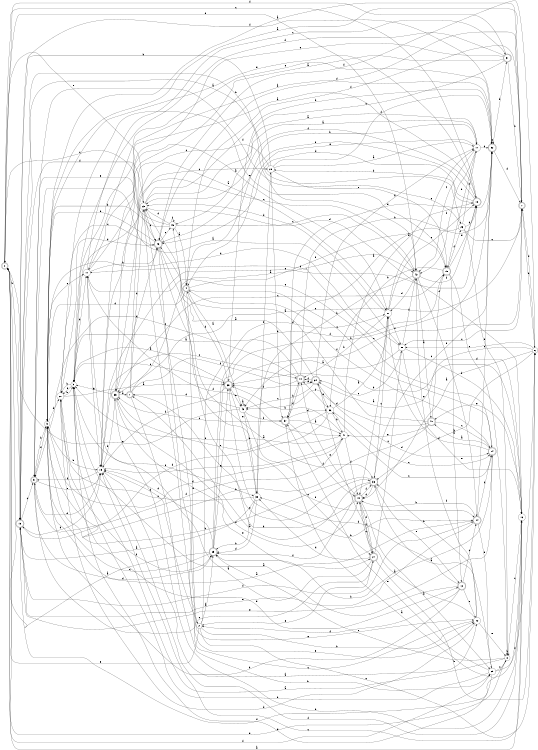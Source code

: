 digraph n38_3 {
__start0 [label="" shape="none"];

rankdir=LR;
size="8,5";

s0 [style="rounded,filled", color="black", fillcolor="white" shape="doublecircle", label="0"];
s1 [style="rounded,filled", color="black", fillcolor="white" shape="doublecircle", label="1"];
s2 [style="filled", color="black", fillcolor="white" shape="circle", label="2"];
s3 [style="filled", color="black", fillcolor="white" shape="circle", label="3"];
s4 [style="rounded,filled", color="black", fillcolor="white" shape="doublecircle", label="4"];
s5 [style="rounded,filled", color="black", fillcolor="white" shape="doublecircle", label="5"];
s6 [style="filled", color="black", fillcolor="white" shape="circle", label="6"];
s7 [style="rounded,filled", color="black", fillcolor="white" shape="doublecircle", label="7"];
s8 [style="filled", color="black", fillcolor="white" shape="circle", label="8"];
s9 [style="filled", color="black", fillcolor="white" shape="circle", label="9"];
s10 [style="rounded,filled", color="black", fillcolor="white" shape="doublecircle", label="10"];
s11 [style="filled", color="black", fillcolor="white" shape="circle", label="11"];
s12 [style="rounded,filled", color="black", fillcolor="white" shape="doublecircle", label="12"];
s13 [style="rounded,filled", color="black", fillcolor="white" shape="doublecircle", label="13"];
s14 [style="rounded,filled", color="black", fillcolor="white" shape="doublecircle", label="14"];
s15 [style="rounded,filled", color="black", fillcolor="white" shape="doublecircle", label="15"];
s16 [style="filled", color="black", fillcolor="white" shape="circle", label="16"];
s17 [style="filled", color="black", fillcolor="white" shape="circle", label="17"];
s18 [style="rounded,filled", color="black", fillcolor="white" shape="doublecircle", label="18"];
s19 [style="filled", color="black", fillcolor="white" shape="circle", label="19"];
s20 [style="filled", color="black", fillcolor="white" shape="circle", label="20"];
s21 [style="filled", color="black", fillcolor="white" shape="circle", label="21"];
s22 [style="filled", color="black", fillcolor="white" shape="circle", label="22"];
s23 [style="filled", color="black", fillcolor="white" shape="circle", label="23"];
s24 [style="rounded,filled", color="black", fillcolor="white" shape="doublecircle", label="24"];
s25 [style="rounded,filled", color="black", fillcolor="white" shape="doublecircle", label="25"];
s26 [style="filled", color="black", fillcolor="white" shape="circle", label="26"];
s27 [style="rounded,filled", color="black", fillcolor="white" shape="doublecircle", label="27"];
s28 [style="filled", color="black", fillcolor="white" shape="circle", label="28"];
s29 [style="filled", color="black", fillcolor="white" shape="circle", label="29"];
s30 [style="filled", color="black", fillcolor="white" shape="circle", label="30"];
s31 [style="rounded,filled", color="black", fillcolor="white" shape="doublecircle", label="31"];
s32 [style="rounded,filled", color="black", fillcolor="white" shape="doublecircle", label="32"];
s33 [style="rounded,filled", color="black", fillcolor="white" shape="doublecircle", label="33"];
s34 [style="rounded,filled", color="black", fillcolor="white" shape="doublecircle", label="34"];
s35 [style="rounded,filled", color="black", fillcolor="white" shape="doublecircle", label="35"];
s36 [style="filled", color="black", fillcolor="white" shape="circle", label="36"];
s37 [style="rounded,filled", color="black", fillcolor="white" shape="doublecircle", label="37"];
s38 [style="filled", color="black", fillcolor="white" shape="circle", label="38"];
s39 [style="rounded,filled", color="black", fillcolor="white" shape="doublecircle", label="39"];
s40 [style="rounded,filled", color="black", fillcolor="white" shape="doublecircle", label="40"];
s41 [style="filled", color="black", fillcolor="white" shape="circle", label="41"];
s42 [style="rounded,filled", color="black", fillcolor="white" shape="doublecircle", label="42"];
s43 [style="filled", color="black", fillcolor="white" shape="circle", label="43"];
s44 [style="rounded,filled", color="black", fillcolor="white" shape="doublecircle", label="44"];
s45 [style="filled", color="black", fillcolor="white" shape="circle", label="45"];
s46 [style="rounded,filled", color="black", fillcolor="white" shape="doublecircle", label="46"];
s0 -> s16 [label="a"];
s0 -> s13 [label="b"];
s0 -> s46 [label="c"];
s0 -> s42 [label="d"];
s0 -> s23 [label="e"];
s0 -> s29 [label="f"];
s1 -> s42 [label="a"];
s1 -> s29 [label="b"];
s1 -> s28 [label="c"];
s1 -> s23 [label="d"];
s1 -> s33 [label="e"];
s1 -> s34 [label="f"];
s2 -> s25 [label="a"];
s2 -> s22 [label="b"];
s2 -> s6 [label="c"];
s2 -> s19 [label="d"];
s2 -> s0 [label="e"];
s2 -> s21 [label="f"];
s3 -> s21 [label="a"];
s3 -> s20 [label="b"];
s3 -> s39 [label="c"];
s3 -> s11 [label="d"];
s3 -> s38 [label="e"];
s3 -> s20 [label="f"];
s4 -> s43 [label="a"];
s4 -> s17 [label="b"];
s4 -> s14 [label="c"];
s4 -> s9 [label="d"];
s4 -> s2 [label="e"];
s4 -> s15 [label="f"];
s5 -> s30 [label="a"];
s5 -> s9 [label="b"];
s5 -> s27 [label="c"];
s5 -> s25 [label="d"];
s5 -> s19 [label="e"];
s5 -> s41 [label="f"];
s6 -> s44 [label="a"];
s6 -> s33 [label="b"];
s6 -> s30 [label="c"];
s6 -> s7 [label="d"];
s6 -> s34 [label="e"];
s6 -> s46 [label="f"];
s7 -> s9 [label="a"];
s7 -> s6 [label="b"];
s7 -> s30 [label="c"];
s7 -> s46 [label="d"];
s7 -> s35 [label="e"];
s7 -> s4 [label="f"];
s8 -> s3 [label="a"];
s8 -> s8 [label="b"];
s8 -> s16 [label="c"];
s8 -> s0 [label="d"];
s8 -> s25 [label="e"];
s8 -> s13 [label="f"];
s9 -> s7 [label="a"];
s9 -> s19 [label="b"];
s9 -> s11 [label="c"];
s9 -> s20 [label="d"];
s9 -> s18 [label="e"];
s9 -> s5 [label="f"];
s10 -> s3 [label="a"];
s10 -> s32 [label="b"];
s10 -> s5 [label="c"];
s10 -> s37 [label="d"];
s10 -> s34 [label="e"];
s10 -> s39 [label="f"];
s11 -> s21 [label="a"];
s11 -> s46 [label="b"];
s11 -> s31 [label="c"];
s11 -> s19 [label="d"];
s11 -> s32 [label="e"];
s11 -> s41 [label="f"];
s12 -> s3 [label="a"];
s12 -> s9 [label="b"];
s12 -> s24 [label="c"];
s12 -> s38 [label="d"];
s12 -> s22 [label="e"];
s12 -> s2 [label="f"];
s13 -> s42 [label="a"];
s13 -> s26 [label="b"];
s13 -> s5 [label="c"];
s13 -> s19 [label="d"];
s13 -> s14 [label="e"];
s13 -> s24 [label="f"];
s14 -> s40 [label="a"];
s14 -> s25 [label="b"];
s14 -> s36 [label="c"];
s14 -> s21 [label="d"];
s14 -> s11 [label="e"];
s14 -> s4 [label="f"];
s15 -> s12 [label="a"];
s15 -> s36 [label="b"];
s15 -> s35 [label="c"];
s15 -> s8 [label="d"];
s15 -> s18 [label="e"];
s15 -> s26 [label="f"];
s16 -> s37 [label="a"];
s16 -> s39 [label="b"];
s16 -> s19 [label="c"];
s16 -> s11 [label="d"];
s16 -> s40 [label="e"];
s16 -> s19 [label="f"];
s17 -> s45 [label="a"];
s17 -> s15 [label="b"];
s17 -> s42 [label="c"];
s17 -> s32 [label="d"];
s17 -> s4 [label="e"];
s17 -> s42 [label="f"];
s18 -> s11 [label="a"];
s18 -> s28 [label="b"];
s18 -> s0 [label="c"];
s18 -> s46 [label="d"];
s18 -> s46 [label="e"];
s18 -> s23 [label="f"];
s19 -> s22 [label="a"];
s19 -> s35 [label="b"];
s19 -> s10 [label="c"];
s19 -> s5 [label="d"];
s19 -> s18 [label="e"];
s19 -> s5 [label="f"];
s20 -> s39 [label="a"];
s20 -> s3 [label="b"];
s20 -> s46 [label="c"];
s20 -> s12 [label="d"];
s20 -> s15 [label="e"];
s20 -> s25 [label="f"];
s21 -> s44 [label="a"];
s21 -> s10 [label="b"];
s21 -> s18 [label="c"];
s21 -> s23 [label="d"];
s21 -> s17 [label="e"];
s21 -> s30 [label="f"];
s22 -> s34 [label="a"];
s22 -> s33 [label="b"];
s22 -> s23 [label="c"];
s22 -> s20 [label="d"];
s22 -> s8 [label="e"];
s22 -> s42 [label="f"];
s23 -> s17 [label="a"];
s23 -> s32 [label="b"];
s23 -> s46 [label="c"];
s23 -> s16 [label="d"];
s23 -> s22 [label="e"];
s23 -> s13 [label="f"];
s24 -> s9 [label="a"];
s24 -> s44 [label="b"];
s24 -> s32 [label="c"];
s24 -> s29 [label="d"];
s24 -> s13 [label="e"];
s24 -> s14 [label="f"];
s25 -> s0 [label="a"];
s25 -> s32 [label="b"];
s25 -> s9 [label="c"];
s25 -> s19 [label="d"];
s25 -> s39 [label="e"];
s25 -> s15 [label="f"];
s26 -> s37 [label="a"];
s26 -> s17 [label="b"];
s26 -> s7 [label="c"];
s26 -> s18 [label="d"];
s26 -> s8 [label="e"];
s26 -> s5 [label="f"];
s27 -> s11 [label="a"];
s27 -> s6 [label="b"];
s27 -> s30 [label="c"];
s27 -> s38 [label="d"];
s27 -> s2 [label="e"];
s27 -> s44 [label="f"];
s28 -> s17 [label="a"];
s28 -> s13 [label="b"];
s28 -> s19 [label="c"];
s28 -> s37 [label="d"];
s28 -> s15 [label="e"];
s28 -> s32 [label="f"];
s29 -> s33 [label="a"];
s29 -> s3 [label="b"];
s29 -> s8 [label="c"];
s29 -> s3 [label="d"];
s29 -> s37 [label="e"];
s29 -> s6 [label="f"];
s30 -> s43 [label="a"];
s30 -> s16 [label="b"];
s30 -> s34 [label="c"];
s30 -> s9 [label="d"];
s30 -> s16 [label="e"];
s30 -> s42 [label="f"];
s31 -> s35 [label="a"];
s31 -> s7 [label="b"];
s31 -> s39 [label="c"];
s31 -> s3 [label="d"];
s31 -> s19 [label="e"];
s31 -> s0 [label="f"];
s32 -> s3 [label="a"];
s32 -> s31 [label="b"];
s32 -> s33 [label="c"];
s32 -> s7 [label="d"];
s32 -> s32 [label="e"];
s32 -> s13 [label="f"];
s33 -> s1 [label="a"];
s33 -> s9 [label="b"];
s33 -> s21 [label="c"];
s33 -> s44 [label="d"];
s33 -> s12 [label="e"];
s33 -> s25 [label="f"];
s34 -> s46 [label="a"];
s34 -> s17 [label="b"];
s34 -> s43 [label="c"];
s34 -> s14 [label="d"];
s34 -> s36 [label="e"];
s34 -> s10 [label="f"];
s35 -> s1 [label="a"];
s35 -> s16 [label="b"];
s35 -> s3 [label="c"];
s35 -> s46 [label="d"];
s35 -> s27 [label="e"];
s35 -> s44 [label="f"];
s36 -> s21 [label="a"];
s36 -> s41 [label="b"];
s36 -> s14 [label="c"];
s36 -> s13 [label="d"];
s36 -> s35 [label="e"];
s36 -> s10 [label="f"];
s37 -> s41 [label="a"];
s37 -> s10 [label="b"];
s37 -> s35 [label="c"];
s37 -> s36 [label="d"];
s37 -> s32 [label="e"];
s37 -> s44 [label="f"];
s38 -> s13 [label="a"];
s38 -> s25 [label="b"];
s38 -> s20 [label="c"];
s38 -> s25 [label="d"];
s38 -> s39 [label="e"];
s38 -> s28 [label="f"];
s39 -> s3 [label="a"];
s39 -> s24 [label="b"];
s39 -> s7 [label="c"];
s39 -> s4 [label="d"];
s39 -> s43 [label="e"];
s39 -> s19 [label="f"];
s40 -> s23 [label="a"];
s40 -> s9 [label="b"];
s40 -> s14 [label="c"];
s40 -> s43 [label="d"];
s40 -> s41 [label="e"];
s40 -> s15 [label="f"];
s41 -> s18 [label="a"];
s41 -> s39 [label="b"];
s41 -> s19 [label="c"];
s41 -> s9 [label="d"];
s41 -> s3 [label="e"];
s41 -> s44 [label="f"];
s42 -> s40 [label="a"];
s42 -> s38 [label="b"];
s42 -> s35 [label="c"];
s42 -> s21 [label="d"];
s42 -> s24 [label="e"];
s42 -> s18 [label="f"];
s43 -> s43 [label="a"];
s43 -> s38 [label="b"];
s43 -> s27 [label="c"];
s43 -> s1 [label="d"];
s43 -> s0 [label="e"];
s43 -> s37 [label="f"];
s44 -> s29 [label="a"];
s44 -> s45 [label="b"];
s44 -> s27 [label="c"];
s44 -> s27 [label="d"];
s44 -> s10 [label="e"];
s44 -> s33 [label="f"];
s45 -> s4 [label="a"];
s45 -> s9 [label="b"];
s45 -> s42 [label="c"];
s45 -> s23 [label="d"];
s45 -> s5 [label="e"];
s45 -> s45 [label="f"];
s46 -> s33 [label="a"];
s46 -> s9 [label="b"];
s46 -> s45 [label="c"];
s46 -> s20 [label="d"];
s46 -> s22 [label="e"];
s46 -> s24 [label="f"];

}